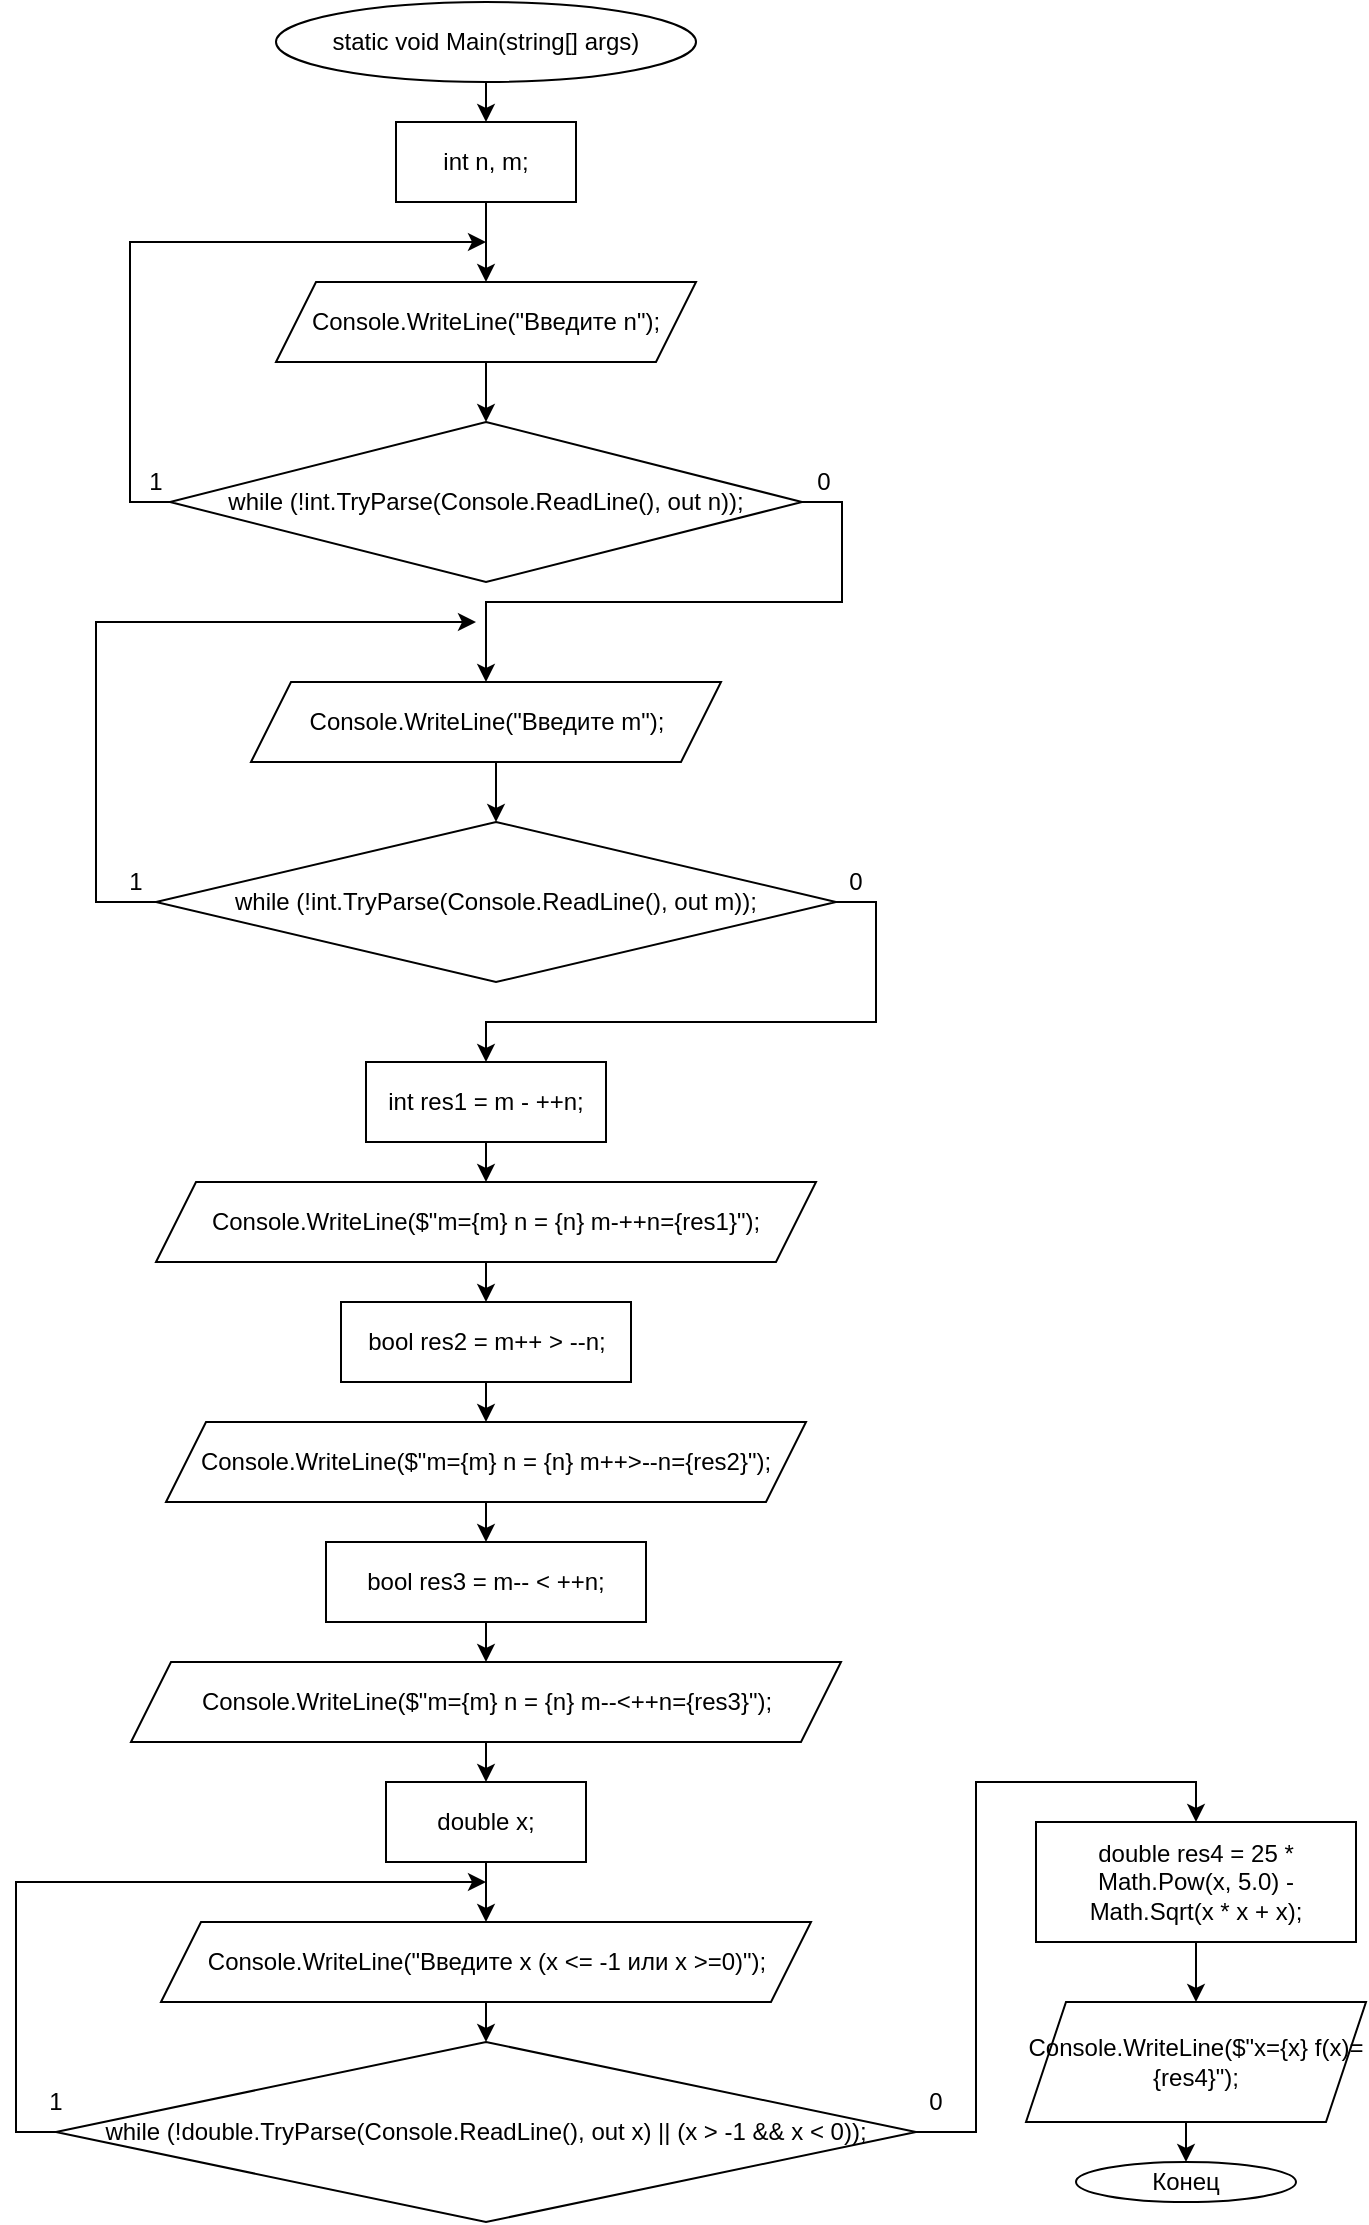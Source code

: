 <mxfile version="15.3.0" type="device"><diagram id="onxxDsyXxh94mwqKdiEJ" name="Page-1"><mxGraphModel dx="1955" dy="896" grid="1" gridSize="10" guides="1" tooltips="1" connect="1" arrows="1" fold="1" page="1" pageScale="1" pageWidth="827" pageHeight="1169" math="0" shadow="0"><root><mxCell id="0"/><mxCell id="1" parent="0"/><mxCell id="yLKOmxPxNJPdxqe4qYwy-4" style="edgeStyle=orthogonalEdgeStyle;rounded=0;orthogonalLoop=1;jettySize=auto;html=1;exitX=0.5;exitY=1;exitDx=0;exitDy=0;entryX=0.5;entryY=0;entryDx=0;entryDy=0;" parent="1" source="yLKOmxPxNJPdxqe4qYwy-1" target="yLKOmxPxNJPdxqe4qYwy-2" edge="1"><mxGeometry relative="1" as="geometry"/></mxCell><mxCell id="yLKOmxPxNJPdxqe4qYwy-1" value="static void Main(string[] args)" style="ellipse;whiteSpace=wrap;html=1;" parent="1" vertex="1"><mxGeometry x="140" width="210" height="40" as="geometry"/></mxCell><mxCell id="yLKOmxPxNJPdxqe4qYwy-5" style="edgeStyle=orthogonalEdgeStyle;rounded=0;orthogonalLoop=1;jettySize=auto;html=1;exitX=0.5;exitY=1;exitDx=0;exitDy=0;entryX=0.5;entryY=0;entryDx=0;entryDy=0;" parent="1" source="yLKOmxPxNJPdxqe4qYwy-2" target="yLKOmxPxNJPdxqe4qYwy-3" edge="1"><mxGeometry relative="1" as="geometry"/></mxCell><mxCell id="yLKOmxPxNJPdxqe4qYwy-2" value="int n, m;" style="rounded=0;whiteSpace=wrap;html=1;" parent="1" vertex="1"><mxGeometry x="200" y="60" width="90" height="40" as="geometry"/></mxCell><mxCell id="yLKOmxPxNJPdxqe4qYwy-7" style="edgeStyle=orthogonalEdgeStyle;rounded=0;orthogonalLoop=1;jettySize=auto;html=1;exitX=0.5;exitY=1;exitDx=0;exitDy=0;entryX=0.5;entryY=0;entryDx=0;entryDy=0;" parent="1" source="yLKOmxPxNJPdxqe4qYwy-3" target="yLKOmxPxNJPdxqe4qYwy-6" edge="1"><mxGeometry relative="1" as="geometry"/></mxCell><mxCell id="yLKOmxPxNJPdxqe4qYwy-3" value="Console.WriteLine(&quot;Введите n&quot;);" style="shape=parallelogram;perimeter=parallelogramPerimeter;whiteSpace=wrap;html=1;fixedSize=1;" parent="1" vertex="1"><mxGeometry x="140" y="140" width="210" height="40" as="geometry"/></mxCell><mxCell id="yLKOmxPxNJPdxqe4qYwy-8" style="edgeStyle=orthogonalEdgeStyle;rounded=0;orthogonalLoop=1;jettySize=auto;html=1;exitX=0;exitY=0.5;exitDx=0;exitDy=0;" parent="1" source="yLKOmxPxNJPdxqe4qYwy-6" edge="1"><mxGeometry relative="1" as="geometry"><mxPoint x="245" y="120" as="targetPoint"/><Array as="points"><mxPoint x="67" y="250"/><mxPoint x="67" y="120"/></Array></mxGeometry></mxCell><mxCell id="yLKOmxPxNJPdxqe4qYwy-10" style="edgeStyle=orthogonalEdgeStyle;rounded=0;orthogonalLoop=1;jettySize=auto;html=1;exitX=1;exitY=0.5;exitDx=0;exitDy=0;entryX=0.5;entryY=0;entryDx=0;entryDy=0;" parent="1" source="yLKOmxPxNJPdxqe4qYwy-6" target="yLKOmxPxNJPdxqe4qYwy-9" edge="1"><mxGeometry relative="1" as="geometry"><Array as="points"><mxPoint x="423" y="250"/><mxPoint x="423" y="300"/><mxPoint x="245" y="300"/><mxPoint x="245" y="330"/></Array></mxGeometry></mxCell><mxCell id="yLKOmxPxNJPdxqe4qYwy-6" value="while (!int.TryParse(Console.ReadLine(), out n));" style="rhombus;whiteSpace=wrap;html=1;" parent="1" vertex="1"><mxGeometry x="87" y="210" width="316" height="80" as="geometry"/></mxCell><mxCell id="yLKOmxPxNJPdxqe4qYwy-12" style="edgeStyle=orthogonalEdgeStyle;rounded=0;orthogonalLoop=1;jettySize=auto;html=1;exitX=0.5;exitY=1;exitDx=0;exitDy=0;entryX=0.5;entryY=0;entryDx=0;entryDy=0;" parent="1" source="yLKOmxPxNJPdxqe4qYwy-9" target="yLKOmxPxNJPdxqe4qYwy-11" edge="1"><mxGeometry relative="1" as="geometry"/></mxCell><mxCell id="yLKOmxPxNJPdxqe4qYwy-9" value="Console.WriteLine(&quot;Введите m&quot;);" style="shape=parallelogram;perimeter=parallelogramPerimeter;whiteSpace=wrap;html=1;fixedSize=1;" parent="1" vertex="1"><mxGeometry x="127.5" y="340" width="235" height="40" as="geometry"/></mxCell><mxCell id="yLKOmxPxNJPdxqe4qYwy-13" style="edgeStyle=orthogonalEdgeStyle;rounded=0;orthogonalLoop=1;jettySize=auto;html=1;exitX=0;exitY=0.5;exitDx=0;exitDy=0;" parent="1" source="yLKOmxPxNJPdxqe4qYwy-11" edge="1"><mxGeometry relative="1" as="geometry"><mxPoint x="240" y="310" as="targetPoint"/><Array as="points"><mxPoint x="50" y="450"/><mxPoint x="50" y="310"/></Array></mxGeometry></mxCell><mxCell id="yLKOmxPxNJPdxqe4qYwy-15" style="edgeStyle=orthogonalEdgeStyle;rounded=0;orthogonalLoop=1;jettySize=auto;html=1;exitX=1;exitY=0.5;exitDx=0;exitDy=0;entryX=0.5;entryY=0;entryDx=0;entryDy=0;" parent="1" source="yLKOmxPxNJPdxqe4qYwy-11" target="yLKOmxPxNJPdxqe4qYwy-14" edge="1"><mxGeometry relative="1" as="geometry"/></mxCell><mxCell id="yLKOmxPxNJPdxqe4qYwy-11" value="while (!int.TryParse(Console.ReadLine(), out m));" style="rhombus;whiteSpace=wrap;html=1;" parent="1" vertex="1"><mxGeometry x="80" y="410" width="340" height="80" as="geometry"/></mxCell><mxCell id="yLKOmxPxNJPdxqe4qYwy-17" style="edgeStyle=orthogonalEdgeStyle;rounded=0;orthogonalLoop=1;jettySize=auto;html=1;exitX=0.5;exitY=1;exitDx=0;exitDy=0;entryX=0.5;entryY=0;entryDx=0;entryDy=0;" parent="1" source="yLKOmxPxNJPdxqe4qYwy-14" target="yLKOmxPxNJPdxqe4qYwy-16" edge="1"><mxGeometry relative="1" as="geometry"/></mxCell><mxCell id="yLKOmxPxNJPdxqe4qYwy-14" value="int res1 = m - ++n;" style="rounded=0;whiteSpace=wrap;html=1;" parent="1" vertex="1"><mxGeometry x="185" y="530" width="120" height="40" as="geometry"/></mxCell><mxCell id="yLKOmxPxNJPdxqe4qYwy-19" style="edgeStyle=orthogonalEdgeStyle;rounded=0;orthogonalLoop=1;jettySize=auto;html=1;exitX=0.5;exitY=1;exitDx=0;exitDy=0;entryX=0.5;entryY=0;entryDx=0;entryDy=0;" parent="1" source="yLKOmxPxNJPdxqe4qYwy-16" target="yLKOmxPxNJPdxqe4qYwy-18" edge="1"><mxGeometry relative="1" as="geometry"/></mxCell><mxCell id="yLKOmxPxNJPdxqe4qYwy-16" value="Console.WriteLine($&quot;m={m} n = {n} m-++n={res1}&quot;);" style="shape=parallelogram;perimeter=parallelogramPerimeter;whiteSpace=wrap;html=1;fixedSize=1;" parent="1" vertex="1"><mxGeometry x="80" y="590" width="330" height="40" as="geometry"/></mxCell><mxCell id="yLKOmxPxNJPdxqe4qYwy-21" style="edgeStyle=orthogonalEdgeStyle;rounded=0;orthogonalLoop=1;jettySize=auto;html=1;exitX=0.5;exitY=1;exitDx=0;exitDy=0;entryX=0.5;entryY=0;entryDx=0;entryDy=0;" parent="1" source="yLKOmxPxNJPdxqe4qYwy-18" target="yLKOmxPxNJPdxqe4qYwy-20" edge="1"><mxGeometry relative="1" as="geometry"/></mxCell><mxCell id="yLKOmxPxNJPdxqe4qYwy-18" value="bool res2 = m++ &amp;gt; --n;" style="rounded=0;whiteSpace=wrap;html=1;" parent="1" vertex="1"><mxGeometry x="172.5" y="650" width="145" height="40" as="geometry"/></mxCell><mxCell id="yLKOmxPxNJPdxqe4qYwy-23" style="edgeStyle=orthogonalEdgeStyle;rounded=0;orthogonalLoop=1;jettySize=auto;html=1;exitX=0.5;exitY=1;exitDx=0;exitDy=0;entryX=0.5;entryY=0;entryDx=0;entryDy=0;" parent="1" source="yLKOmxPxNJPdxqe4qYwy-20" target="yLKOmxPxNJPdxqe4qYwy-22" edge="1"><mxGeometry relative="1" as="geometry"/></mxCell><mxCell id="yLKOmxPxNJPdxqe4qYwy-20" value="Console.WriteLine($&quot;m={m} n = {n} m++&amp;gt;--n={res2}&quot;);" style="shape=parallelogram;perimeter=parallelogramPerimeter;whiteSpace=wrap;html=1;fixedSize=1;" parent="1" vertex="1"><mxGeometry x="85" y="710" width="320" height="40" as="geometry"/></mxCell><mxCell id="yLKOmxPxNJPdxqe4qYwy-25" style="edgeStyle=orthogonalEdgeStyle;rounded=0;orthogonalLoop=1;jettySize=auto;html=1;exitX=0.5;exitY=1;exitDx=0;exitDy=0;entryX=0.5;entryY=0;entryDx=0;entryDy=0;" parent="1" source="yLKOmxPxNJPdxqe4qYwy-22" target="yLKOmxPxNJPdxqe4qYwy-24" edge="1"><mxGeometry relative="1" as="geometry"/></mxCell><mxCell id="yLKOmxPxNJPdxqe4qYwy-22" value="bool res3 = m-- &amp;lt; ++n;" style="rounded=0;whiteSpace=wrap;html=1;" parent="1" vertex="1"><mxGeometry x="165" y="770" width="160" height="40" as="geometry"/></mxCell><mxCell id="yLKOmxPxNJPdxqe4qYwy-27" style="edgeStyle=orthogonalEdgeStyle;rounded=0;orthogonalLoop=1;jettySize=auto;html=1;exitX=0.5;exitY=1;exitDx=0;exitDy=0;entryX=0.5;entryY=0;entryDx=0;entryDy=0;" parent="1" source="yLKOmxPxNJPdxqe4qYwy-24" target="yLKOmxPxNJPdxqe4qYwy-26" edge="1"><mxGeometry relative="1" as="geometry"/></mxCell><mxCell id="yLKOmxPxNJPdxqe4qYwy-24" value="Console.WriteLine($&quot;m={m} n = {n} m--&amp;lt;++n={res3}&quot;);" style="shape=parallelogram;perimeter=parallelogramPerimeter;whiteSpace=wrap;html=1;fixedSize=1;" parent="1" vertex="1"><mxGeometry x="67.5" y="830" width="355" height="40" as="geometry"/></mxCell><mxCell id="yLKOmxPxNJPdxqe4qYwy-29" style="edgeStyle=orthogonalEdgeStyle;rounded=0;orthogonalLoop=1;jettySize=auto;html=1;exitX=0.5;exitY=1;exitDx=0;exitDy=0;" parent="1" source="yLKOmxPxNJPdxqe4qYwy-26" target="yLKOmxPxNJPdxqe4qYwy-28" edge="1"><mxGeometry relative="1" as="geometry"/></mxCell><mxCell id="yLKOmxPxNJPdxqe4qYwy-26" value="double x;" style="rounded=0;whiteSpace=wrap;html=1;" parent="1" vertex="1"><mxGeometry x="195" y="890" width="100" height="40" as="geometry"/></mxCell><mxCell id="yLKOmxPxNJPdxqe4qYwy-31" style="edgeStyle=orthogonalEdgeStyle;rounded=0;orthogonalLoop=1;jettySize=auto;html=1;exitX=0.5;exitY=1;exitDx=0;exitDy=0;entryX=0.5;entryY=0;entryDx=0;entryDy=0;" parent="1" source="yLKOmxPxNJPdxqe4qYwy-28" target="yLKOmxPxNJPdxqe4qYwy-30" edge="1"><mxGeometry relative="1" as="geometry"/></mxCell><mxCell id="yLKOmxPxNJPdxqe4qYwy-28" value="Console.WriteLine(&quot;Введите x (x &amp;lt;= -1 или x &amp;gt;=0)&quot;);" style="shape=parallelogram;perimeter=parallelogramPerimeter;whiteSpace=wrap;html=1;fixedSize=1;" parent="1" vertex="1"><mxGeometry x="82.5" y="960" width="325" height="40" as="geometry"/></mxCell><mxCell id="yLKOmxPxNJPdxqe4qYwy-33" style="edgeStyle=orthogonalEdgeStyle;rounded=0;orthogonalLoop=1;jettySize=auto;html=1;exitX=0;exitY=0.5;exitDx=0;exitDy=0;" parent="1" source="yLKOmxPxNJPdxqe4qYwy-30" edge="1"><mxGeometry relative="1" as="geometry"><mxPoint x="245" y="940" as="targetPoint"/><Array as="points"><mxPoint x="10" y="1065"/><mxPoint x="10" y="940"/></Array></mxGeometry></mxCell><mxCell id="yLKOmxPxNJPdxqe4qYwy-39" style="edgeStyle=orthogonalEdgeStyle;rounded=0;orthogonalLoop=1;jettySize=auto;html=1;exitX=1;exitY=0.5;exitDx=0;exitDy=0;entryX=0.5;entryY=0;entryDx=0;entryDy=0;" parent="1" source="yLKOmxPxNJPdxqe4qYwy-30" target="yLKOmxPxNJPdxqe4qYwy-34" edge="1"><mxGeometry relative="1" as="geometry"/></mxCell><mxCell id="yLKOmxPxNJPdxqe4qYwy-30" value="while (!double.TryParse(Console.ReadLine(), out x) || (x &amp;gt; -1 &amp;amp;&amp;amp; x &amp;lt; 0));" style="rhombus;whiteSpace=wrap;html=1;" parent="1" vertex="1"><mxGeometry x="30" y="1020" width="430" height="90" as="geometry"/></mxCell><mxCell id="yLKOmxPxNJPdxqe4qYwy-36" style="edgeStyle=orthogonalEdgeStyle;rounded=0;orthogonalLoop=1;jettySize=auto;html=1;exitX=0.5;exitY=1;exitDx=0;exitDy=0;entryX=0.5;entryY=0;entryDx=0;entryDy=0;" parent="1" source="yLKOmxPxNJPdxqe4qYwy-34" target="yLKOmxPxNJPdxqe4qYwy-35" edge="1"><mxGeometry relative="1" as="geometry"/></mxCell><mxCell id="yLKOmxPxNJPdxqe4qYwy-34" value="double res4 = 25 * Math.Pow(x, 5.0) - Math.Sqrt(x * x + x);" style="rounded=0;whiteSpace=wrap;html=1;" parent="1" vertex="1"><mxGeometry x="520" y="910" width="160" height="60" as="geometry"/></mxCell><mxCell id="yLKOmxPxNJPdxqe4qYwy-38" style="edgeStyle=orthogonalEdgeStyle;rounded=0;orthogonalLoop=1;jettySize=auto;html=1;exitX=0.5;exitY=1;exitDx=0;exitDy=0;entryX=0.5;entryY=0;entryDx=0;entryDy=0;" parent="1" source="yLKOmxPxNJPdxqe4qYwy-35" target="yLKOmxPxNJPdxqe4qYwy-37" edge="1"><mxGeometry relative="1" as="geometry"/></mxCell><mxCell id="yLKOmxPxNJPdxqe4qYwy-35" value="Console.WriteLine($&quot;x={x} f(x)={res4}&quot;);" style="shape=parallelogram;perimeter=parallelogramPerimeter;whiteSpace=wrap;html=1;fixedSize=1;" parent="1" vertex="1"><mxGeometry x="515" y="1000" width="170" height="60" as="geometry"/></mxCell><mxCell id="yLKOmxPxNJPdxqe4qYwy-37" value="Конец" style="ellipse;whiteSpace=wrap;html=1;" parent="1" vertex="1"><mxGeometry x="540" y="1080" width="110" height="20" as="geometry"/></mxCell><mxCell id="yLKOmxPxNJPdxqe4qYwy-40" value="0" style="text;html=1;strokeColor=none;fillColor=none;align=center;verticalAlign=middle;whiteSpace=wrap;rounded=0;" parent="1" vertex="1"><mxGeometry x="410" y="430" width="40" height="20" as="geometry"/></mxCell><mxCell id="yLKOmxPxNJPdxqe4qYwy-41" value="1" style="text;html=1;strokeColor=none;fillColor=none;align=center;verticalAlign=middle;whiteSpace=wrap;rounded=0;" parent="1" vertex="1"><mxGeometry x="50" y="430" width="40" height="20" as="geometry"/></mxCell><mxCell id="yLKOmxPxNJPdxqe4qYwy-42" value="0" style="text;html=1;strokeColor=none;fillColor=none;align=center;verticalAlign=middle;whiteSpace=wrap;rounded=0;" parent="1" vertex="1"><mxGeometry x="450" y="1040" width="40" height="20" as="geometry"/></mxCell><mxCell id="yLKOmxPxNJPdxqe4qYwy-43" value="1" style="text;html=1;strokeColor=none;fillColor=none;align=center;verticalAlign=middle;whiteSpace=wrap;rounded=0;" parent="1" vertex="1"><mxGeometry x="10" y="1040" width="40" height="20" as="geometry"/></mxCell><mxCell id="2aJHMdAnzlywuiMeycBq-1" value="1" style="text;html=1;strokeColor=none;fillColor=none;align=center;verticalAlign=middle;whiteSpace=wrap;rounded=0;" vertex="1" parent="1"><mxGeometry x="60" y="230" width="40" height="20" as="geometry"/></mxCell><mxCell id="2aJHMdAnzlywuiMeycBq-2" value="0" style="text;html=1;strokeColor=none;fillColor=none;align=center;verticalAlign=middle;whiteSpace=wrap;rounded=0;" vertex="1" parent="1"><mxGeometry x="394" y="230" width="40" height="20" as="geometry"/></mxCell></root></mxGraphModel></diagram></mxfile>